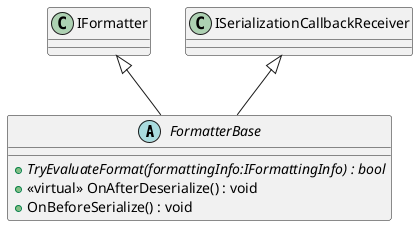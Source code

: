 @startuml
abstract class FormatterBase {
    + {abstract} TryEvaluateFormat(formattingInfo:IFormattingInfo) : bool
    + <<virtual>> OnAfterDeserialize() : void
    + OnBeforeSerialize() : void
}
IFormatter <|-- FormatterBase
ISerializationCallbackReceiver <|-- FormatterBase
@enduml
